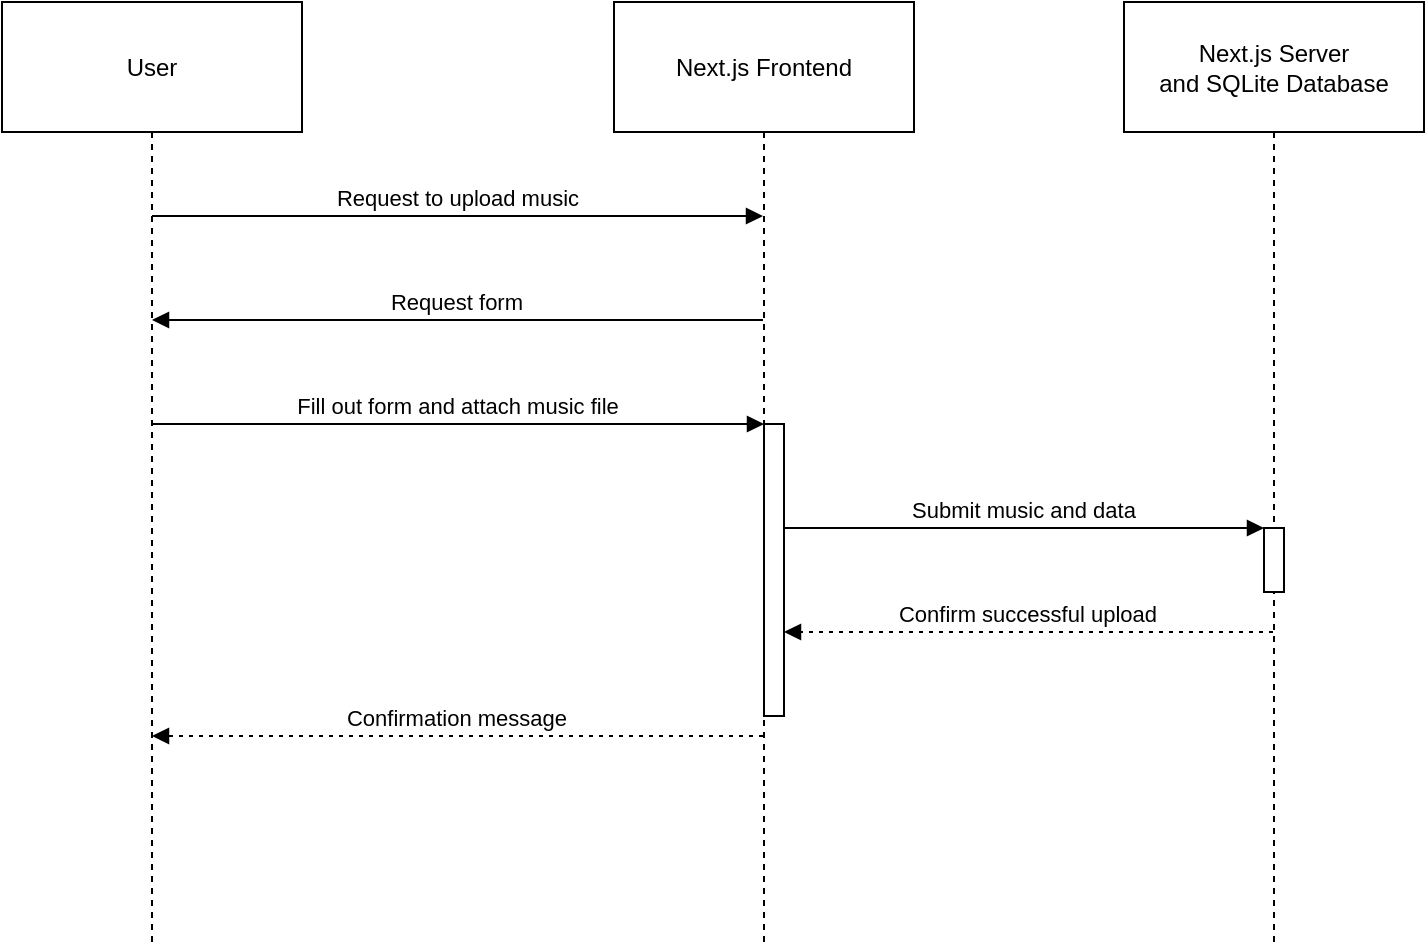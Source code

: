 <mxfile version="21.2.9" type="github">
  <diagram name="1 oldal" id="M9dLHEJ4TIA5hHR3IkMn">
    <mxGraphModel dx="1393" dy="758" grid="1" gridSize="10" guides="1" tooltips="1" connect="1" arrows="1" fold="1" page="1" pageScale="1" pageWidth="827" pageHeight="700" math="0" shadow="0">
      <root>
        <mxCell id="0" />
        <mxCell id="1" parent="0" />
        <mxCell id="2" value="User" style="shape=umlLifeline;perimeter=lifelinePerimeter;whiteSpace=wrap;container=1;dropTarget=0;collapsible=0;recursiveResize=0;outlineConnect=0;portConstraint=eastwest;newEdgeStyle={&quot;edgeStyle&quot;:&quot;elbowEdgeStyle&quot;,&quot;elbow&quot;:&quot;vertical&quot;,&quot;curved&quot;:0,&quot;rounded&quot;:0};size=65;" parent="1" vertex="1">
          <mxGeometry width="150" height="472" as="geometry" />
        </mxCell>
        <mxCell id="3" value="Next.js Frontend" style="shape=umlLifeline;perimeter=lifelinePerimeter;whiteSpace=wrap;container=1;dropTarget=0;collapsible=0;recursiveResize=0;outlineConnect=0;portConstraint=eastwest;newEdgeStyle={&quot;edgeStyle&quot;:&quot;elbowEdgeStyle&quot;,&quot;elbow&quot;:&quot;vertical&quot;,&quot;curved&quot;:0,&quot;rounded&quot;:0};size=65;" parent="1" vertex="1">
          <mxGeometry x="306" width="150" height="472" as="geometry" />
        </mxCell>
        <mxCell id="5" value="" style="points=[];perimeter=orthogonalPerimeter;outlineConnect=0;targetShapes=umlLifeline;portConstraint=eastwest;newEdgeStyle={&quot;edgeStyle&quot;:&quot;elbowEdgeStyle&quot;,&quot;elbow&quot;:&quot;vertical&quot;,&quot;curved&quot;:0,&quot;rounded&quot;:0}" parent="3" vertex="1">
          <mxGeometry x="75" y="211" width="10" height="146" as="geometry" />
        </mxCell>
        <mxCell id="4" value="Next.js Server &#xa;and SQLite Database" style="shape=umlLifeline;perimeter=lifelinePerimeter;whiteSpace=wrap;container=1;dropTarget=0;collapsible=0;recursiveResize=0;outlineConnect=0;portConstraint=eastwest;newEdgeStyle={&quot;edgeStyle&quot;:&quot;elbowEdgeStyle&quot;,&quot;elbow&quot;:&quot;vertical&quot;,&quot;curved&quot;:0,&quot;rounded&quot;:0};size=65;" parent="1" vertex="1">
          <mxGeometry x="561" width="150" height="472" as="geometry" />
        </mxCell>
        <mxCell id="6" value="" style="points=[];perimeter=orthogonalPerimeter;outlineConnect=0;targetShapes=umlLifeline;portConstraint=eastwest;newEdgeStyle={&quot;edgeStyle&quot;:&quot;elbowEdgeStyle&quot;,&quot;elbow&quot;:&quot;vertical&quot;,&quot;curved&quot;:0,&quot;rounded&quot;:0}" parent="4" vertex="1">
          <mxGeometry x="70" y="263" width="10" height="32" as="geometry" />
        </mxCell>
        <mxCell id="7" value="Request to upload music" style="verticalAlign=bottom;endArrow=block;edgeStyle=elbowEdgeStyle;elbow=vertical;curved=0;rounded=0;" parent="1" source="2" target="3" edge="1">
          <mxGeometry relative="1" as="geometry">
            <Array as="points">
              <mxPoint x="238" y="107" />
            </Array>
          </mxGeometry>
        </mxCell>
        <mxCell id="8" value="Request form" style="verticalAlign=bottom;endArrow=block;edgeStyle=elbowEdgeStyle;elbow=vertical;curved=0;rounded=0;" parent="1" source="3" target="2" edge="1">
          <mxGeometry relative="1" as="geometry">
            <Array as="points">
              <mxPoint x="236" y="159" />
            </Array>
          </mxGeometry>
        </mxCell>
        <mxCell id="9" value="Fill out form and attach music file" style="verticalAlign=bottom;endArrow=block;edgeStyle=elbowEdgeStyle;elbow=vertical;curved=0;rounded=0;" parent="1" source="2" target="5" edge="1">
          <mxGeometry relative="1" as="geometry">
            <Array as="points">
              <mxPoint x="238" y="211" />
            </Array>
          </mxGeometry>
        </mxCell>
        <mxCell id="10" value="Submit music and data" style="verticalAlign=bottom;endArrow=block;edgeStyle=elbowEdgeStyle;elbow=vertical;curved=0;rounded=0;" parent="1" source="5" target="6" edge="1">
          <mxGeometry relative="1" as="geometry">
            <Array as="points">
              <mxPoint x="524" y="263" />
            </Array>
          </mxGeometry>
        </mxCell>
        <mxCell id="11" value="Confirm successful upload" style="verticalAlign=bottom;endArrow=block;edgeStyle=elbowEdgeStyle;elbow=vertical;curved=0;rounded=0;dashed=1;dashPattern=2 3;" parent="1" source="4" target="5" edge="1">
          <mxGeometry relative="1" as="geometry">
            <Array as="points">
              <mxPoint x="521" y="315" />
            </Array>
          </mxGeometry>
        </mxCell>
        <mxCell id="12" value="Confirmation message" style="verticalAlign=bottom;endArrow=block;edgeStyle=elbowEdgeStyle;elbow=vertical;curved=0;rounded=0;dashed=1;dashPattern=2 3;" parent="1" source="3" target="2" edge="1">
          <mxGeometry relative="1" as="geometry">
            <Array as="points">
              <mxPoint x="238" y="367" />
            </Array>
          </mxGeometry>
        </mxCell>
      </root>
    </mxGraphModel>
  </diagram>
</mxfile>
